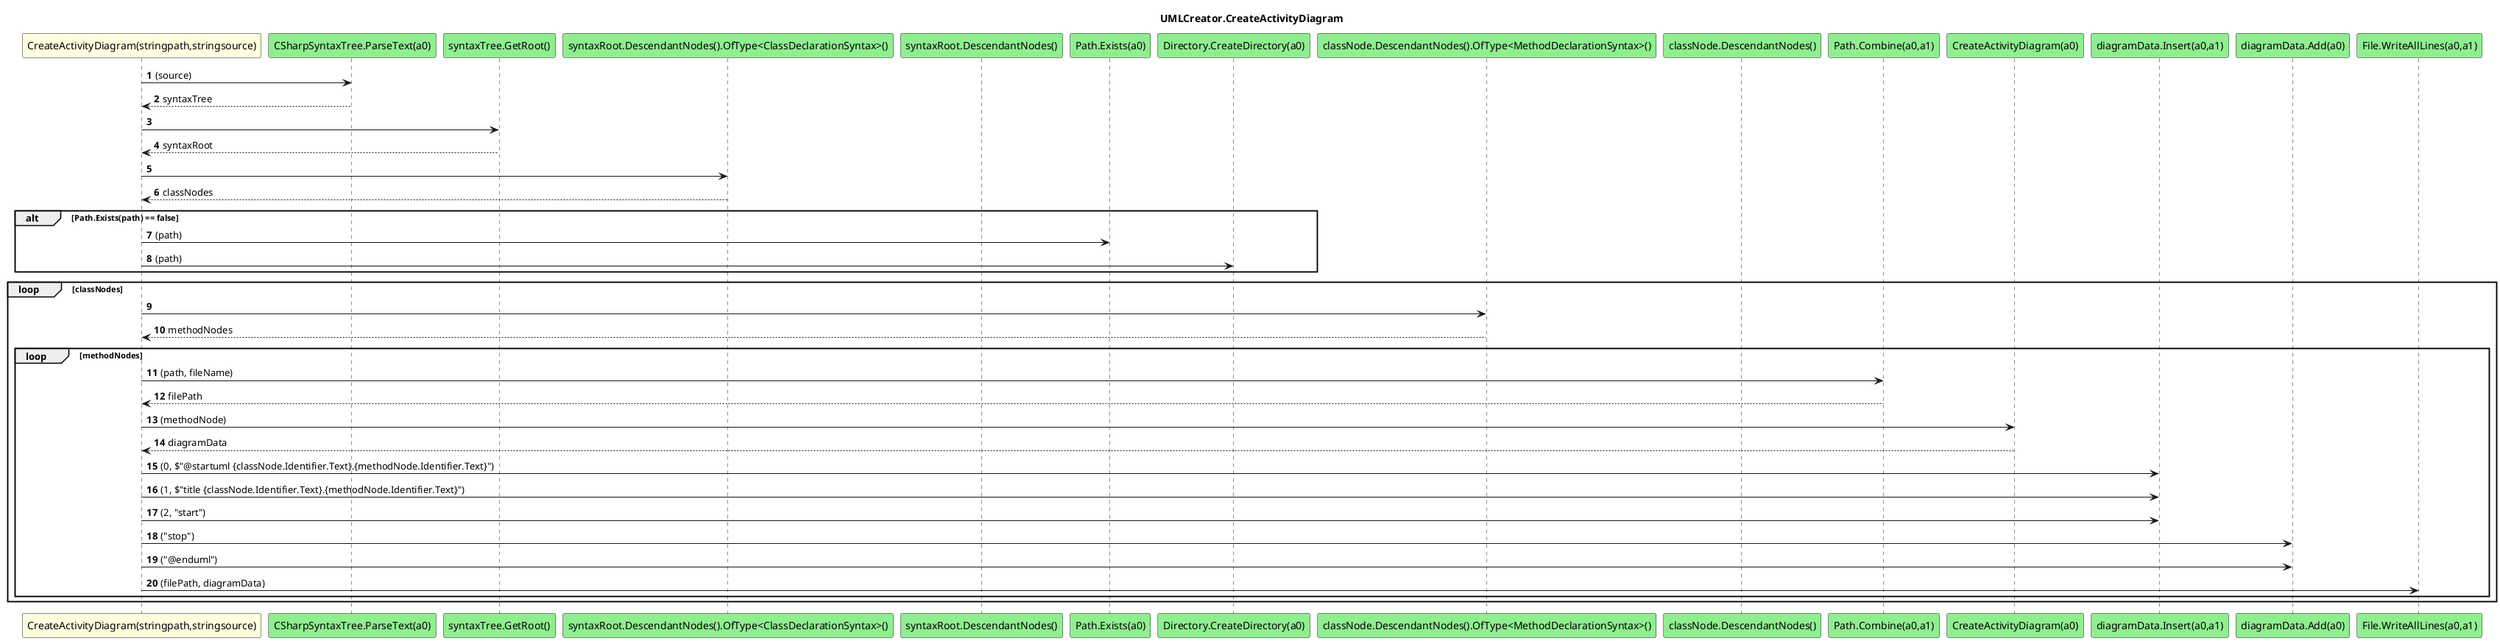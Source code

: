 @startuml UMLCreator.CreateActivityDiagram
title UMLCreator.CreateActivityDiagram
participant "CreateActivityDiagram(stringpath,stringsource)" as CreateActivityDiagram_p0_p1 #LightYellow
participant "CSharpSyntaxTree.ParseText(a0)" as CSharpSyntaxTree_ParseText_a0 #LightGreen
participant "syntaxTree.GetRoot()" as syntaxTree_GetRoot #LightGreen
participant "syntaxRoot.DescendantNodes().OfType<ClassDeclarationSyntax>()" as syntaxRoot_DescendantNodes_OfType_ClassDeclarationSyntax_ #LightGreen
participant "syntaxRoot.DescendantNodes()" as syntaxRoot_DescendantNodes #LightGreen
participant "Path.Exists(a0)" as Path_Exists_a0 #LightGreen
participant "Directory.CreateDirectory(a0)" as Directory_CreateDirectory_a0 #LightGreen
participant "classNode.DescendantNodes().OfType<MethodDeclarationSyntax>()" as classNode_DescendantNodes_OfType_MethodDeclarationSyntax_ #LightGreen
participant "classNode.DescendantNodes()" as classNode_DescendantNodes #LightGreen
participant "Path.Combine(a0,a1)" as Path_Combine_a0_a1 #LightGreen
participant "CreateActivityDiagram(a0)" as CreateActivityDiagram_a0 #LightGreen
participant "diagramData.Insert(a0,a1)" as diagramData_Insert_a0_a1 #LightGreen
participant "diagramData.Add(a0)" as diagramData_Add_a0 #LightGreen
participant "File.WriteAllLines(a0,a1)" as File_WriteAllLines_a0_a1 #LightGreen
autonumber
CreateActivityDiagram_p0_p1 -> CSharpSyntaxTree_ParseText_a0 : (source)
CSharpSyntaxTree_ParseText_a0 --> CreateActivityDiagram_p0_p1 : syntaxTree
CreateActivityDiagram_p0_p1 -> syntaxTree_GetRoot
syntaxTree_GetRoot --> CreateActivityDiagram_p0_p1 : syntaxRoot
CreateActivityDiagram_p0_p1 -> syntaxRoot_DescendantNodes_OfType_ClassDeclarationSyntax_
syntaxRoot_DescendantNodes_OfType_ClassDeclarationSyntax_ --> CreateActivityDiagram_p0_p1 : classNodes
alt Path.Exists(path) == false
    CreateActivityDiagram_p0_p1 -> Path_Exists_a0 : (path)
    CreateActivityDiagram_p0_p1 -> Directory_CreateDirectory_a0 : (path)
end
loop classNodes
    CreateActivityDiagram_p0_p1 -> classNode_DescendantNodes_OfType_MethodDeclarationSyntax_
    classNode_DescendantNodes_OfType_MethodDeclarationSyntax_ --> CreateActivityDiagram_p0_p1 : methodNodes
    loop methodNodes
        CreateActivityDiagram_p0_p1 -> Path_Combine_a0_a1 : (path, fileName)
        Path_Combine_a0_a1 --> CreateActivityDiagram_p0_p1 : filePath
        CreateActivityDiagram_p0_p1 -> CreateActivityDiagram_a0 : (methodNode)
        CreateActivityDiagram_a0 --> CreateActivityDiagram_p0_p1 : diagramData
        CreateActivityDiagram_p0_p1 -> diagramData_Insert_a0_a1 : (0, $"@startuml {classNode.Identifier.Text}.{methodNode.Identifier.Text}")
        CreateActivityDiagram_p0_p1 -> diagramData_Insert_a0_a1 : (1, $"title {classNode.Identifier.Text}.{methodNode.Identifier.Text}")
        CreateActivityDiagram_p0_p1 -> diagramData_Insert_a0_a1 : (2, "start")
        CreateActivityDiagram_p0_p1 -> diagramData_Add_a0 : ("stop")
        CreateActivityDiagram_p0_p1 -> diagramData_Add_a0 : ("@enduml")
        CreateActivityDiagram_p0_p1 -> File_WriteAllLines_a0_a1 : (filePath, diagramData)
    end
end
@enduml
